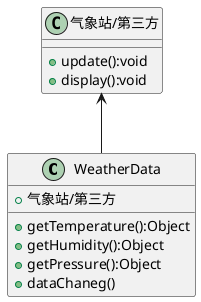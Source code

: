 @startuml

class WeatherData{
    + 气象站/第三方
    + getTemperature():Object
    + getHumidity():Object
    + getPressure():Object
    + dataChaneg()
}

class 气象站/第三方{
    + update():void
    + display():void
}

"气象站/第三方" <-- WeatherData

@enduml